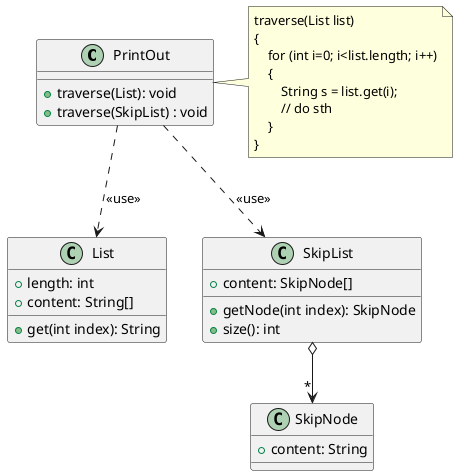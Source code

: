 @startuml

class PrintOut {
    {method} + traverse(List): void
    {method} + traverse(SkipList) : void
}

class List {
    {field} + length: int
    {field} + content: String[]
    {method} + get(int index): String

}

class SkipList {
    {field} + content: SkipNode[]
    {method} + getNode(int index): SkipNode
    {method} + size(): int
}

class SkipNode {
    {field} + content: String
}

note as N1
traverse(List list)
{
    for (int i=0; i<list.length; i++)
    {
        String s = list.get(i);
        // do sth
    }
}
endnote

N1 .left. PrintOut

PrintOut ..> List: <<use>>
PrintOut ..> SkipList: <<use>>
SkipList o--> "*" SkipNode

@enduml